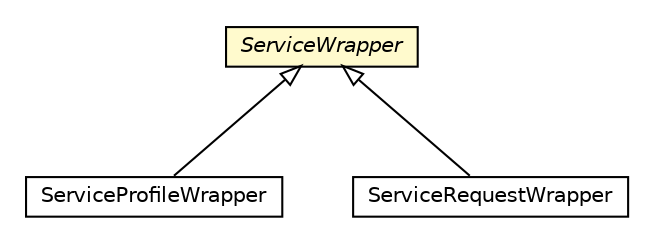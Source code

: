 #!/usr/local/bin/dot
#
# Class diagram 
# Generated by UMLGraph version R5_6-24-gf6e263 (http://www.umlgraph.org/)
#

digraph G {
	edge [fontname="Helvetica",fontsize=10,labelfontname="Helvetica",labelfontsize=10];
	node [fontname="Helvetica",fontsize=10,shape=plaintext];
	nodesep=0.25;
	ranksep=0.5;
	// org.universAAL.middleware.service.impl.ServiceProfileWrapper
	c348655 [label=<<table title="org.universAAL.middleware.service.impl.ServiceProfileWrapper" border="0" cellborder="1" cellspacing="0" cellpadding="2" port="p" href="./ServiceProfileWrapper.html">
		<tr><td><table border="0" cellspacing="0" cellpadding="1">
<tr><td align="center" balign="center"> ServiceProfileWrapper </td></tr>
		</table></td></tr>
		</table>>, URL="./ServiceProfileWrapper.html", fontname="Helvetica", fontcolor="black", fontsize=10.0];
	// org.universAAL.middleware.service.impl.ServiceRequestWrapper
	c348656 [label=<<table title="org.universAAL.middleware.service.impl.ServiceRequestWrapper" border="0" cellborder="1" cellspacing="0" cellpadding="2" port="p" href="./ServiceRequestWrapper.html">
		<tr><td><table border="0" cellspacing="0" cellpadding="1">
<tr><td align="center" balign="center"> ServiceRequestWrapper </td></tr>
		</table></td></tr>
		</table>>, URL="./ServiceRequestWrapper.html", fontname="Helvetica", fontcolor="black", fontsize=10.0];
	// org.universAAL.middleware.service.impl.ServiceWrapper
	c348663 [label=<<table title="org.universAAL.middleware.service.impl.ServiceWrapper" border="0" cellborder="1" cellspacing="0" cellpadding="2" port="p" bgcolor="lemonChiffon" href="./ServiceWrapper.html">
		<tr><td><table border="0" cellspacing="0" cellpadding="1">
<tr><td align="center" balign="center"><font face="Helvetica-Oblique"> ServiceWrapper </font></td></tr>
		</table></td></tr>
		</table>>, URL="./ServiceWrapper.html", fontname="Helvetica", fontcolor="black", fontsize=10.0];
	//org.universAAL.middleware.service.impl.ServiceProfileWrapper extends org.universAAL.middleware.service.impl.ServiceWrapper
	c348663:p -> c348655:p [dir=back,arrowtail=empty];
	//org.universAAL.middleware.service.impl.ServiceRequestWrapper extends org.universAAL.middleware.service.impl.ServiceWrapper
	c348663:p -> c348656:p [dir=back,arrowtail=empty];
}

